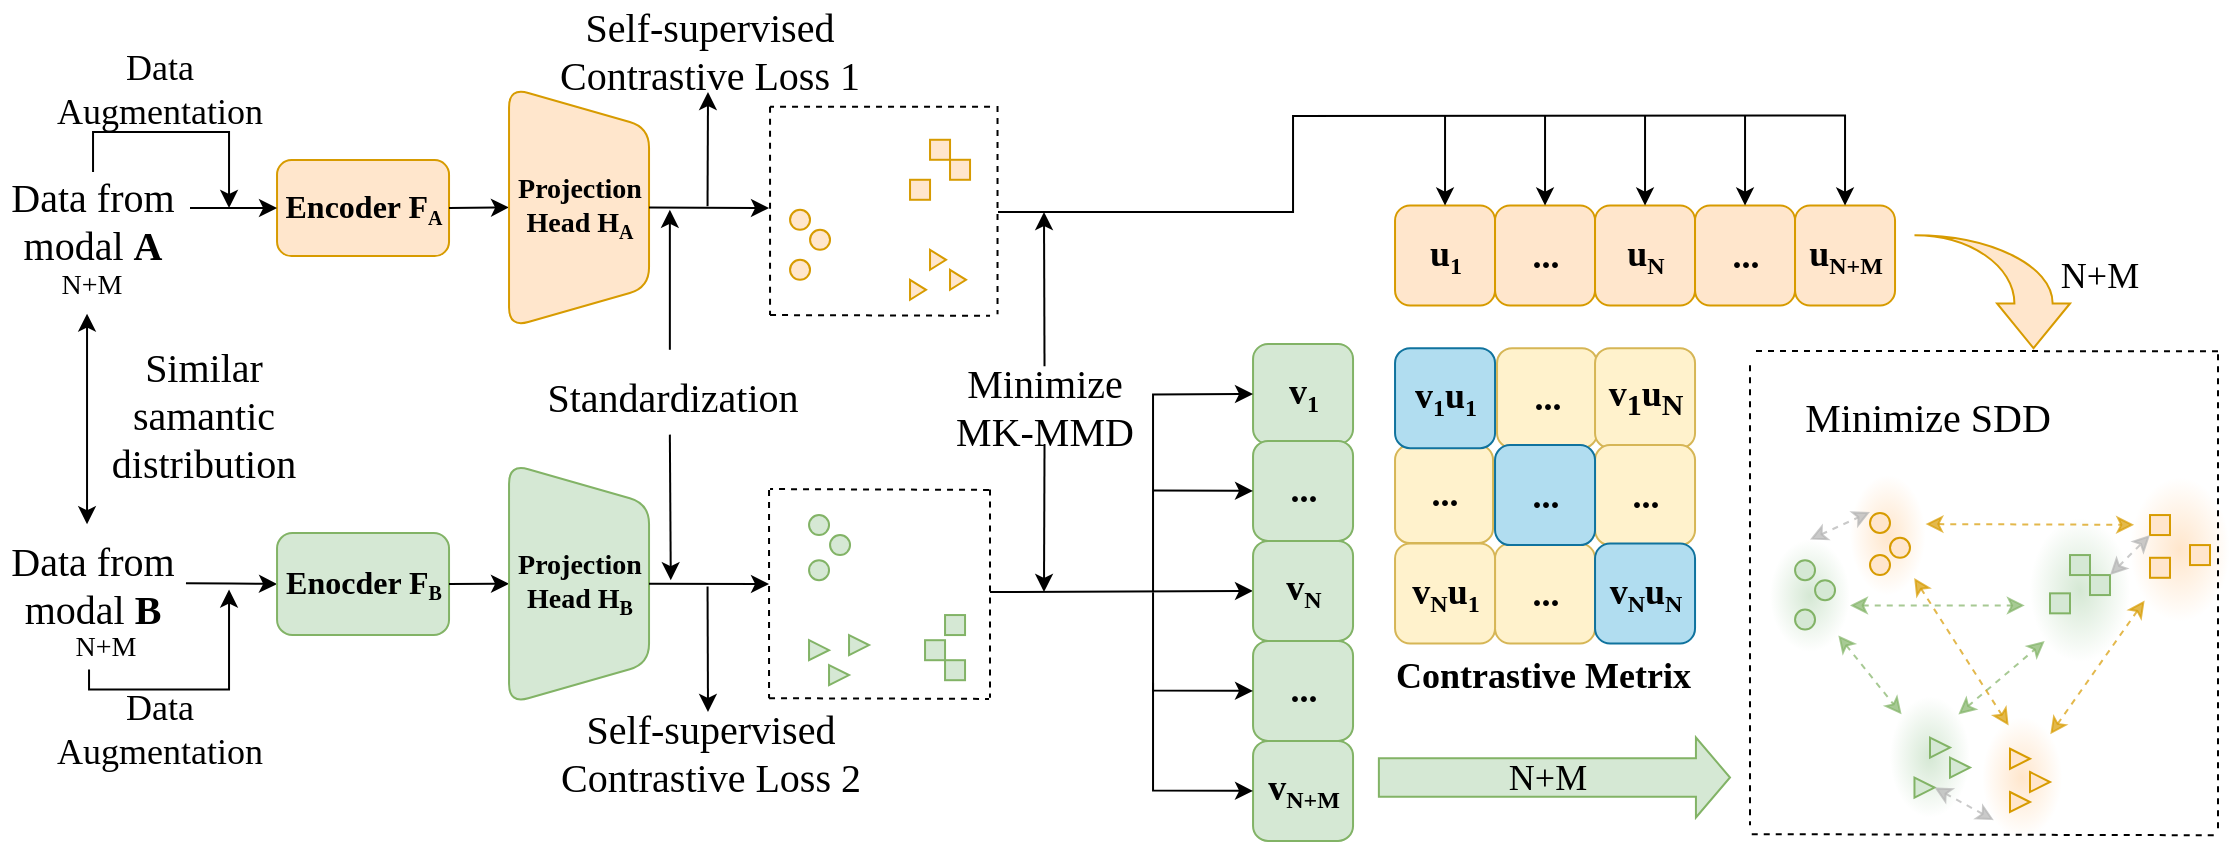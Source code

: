 <mxfile version="24.0.1" type="github">
  <diagram name="第 1 页" id="2u3e9usWH1NHE7HDsaEv">
    <mxGraphModel dx="2890" dy="1786" grid="1" gridSize="10" guides="1" tooltips="1" connect="1" arrows="1" fold="1" page="1" pageScale="1" pageWidth="827" pageHeight="1169" math="0" shadow="0">
      <root>
        <mxCell id="0" />
        <mxCell id="1" parent="0" />
        <mxCell id="_zUw6sYOhq2-qr3L7VfG-106" value="&lt;span style=&quot;font-size: 18px;&quot;&gt;&lt;b&gt;&lt;font face=&quot;Times New Roman&quot;&gt;...&lt;/font&gt;&lt;/b&gt;&lt;/span&gt;" style="whiteSpace=wrap;html=1;aspect=fixed;fillColor=#fff2cc;strokeColor=#d6b656;rounded=1;" vertex="1" parent="1">
          <mxGeometry x="-827.48" y="-84.24" width="50" height="50" as="geometry" />
        </mxCell>
        <mxCell id="_zUw6sYOhq2-qr3L7VfG-100" value="&lt;span style=&quot;font-size: 18px;&quot;&gt;&lt;b&gt;&lt;font face=&quot;Times New Roman&quot;&gt;...&lt;/font&gt;&lt;/b&gt;&lt;/span&gt;" style="whiteSpace=wrap;html=1;aspect=fixed;fillColor=#fff2cc;strokeColor=#d6b656;rounded=1;" vertex="1" parent="1">
          <mxGeometry x="-877.48" y="-133.46" width="49" height="49" as="geometry" />
        </mxCell>
        <mxCell id="_zUw6sYOhq2-qr3L7VfG-187" value="" style="ellipse;whiteSpace=wrap;html=1;fillColor=#d5e8d4;strokeColor=none;gradientDirection=radial;gradientColor=#FFFFFF;" vertex="1" parent="1">
          <mxGeometry x="-560" y="-96.9" width="50" height="72" as="geometry" />
        </mxCell>
        <mxCell id="_zUw6sYOhq2-qr3L7VfG-186" value="" style="ellipse;whiteSpace=wrap;html=1;fillColor=#ffe6cc;strokeColor=none;gradientColor=#FFFFFF;gradientDirection=radial;" vertex="1" parent="1">
          <mxGeometry x="-510" y="-117.21" width="50" height="72" as="geometry" />
        </mxCell>
        <mxCell id="_zUw6sYOhq2-qr3L7VfG-179" value="" style="ellipse;whiteSpace=wrap;html=1;fillColor=#d5e8d4;strokeColor=none;gradientDirection=radial;gradientColor=#FFFFFF;" vertex="1" parent="1">
          <mxGeometry x="-630" y="-7.77" width="40" height="60.53" as="geometry" />
        </mxCell>
        <mxCell id="_zUw6sYOhq2-qr3L7VfG-178" value="" style="ellipse;whiteSpace=wrap;html=1;fillColor=#ffe6cc;strokeColor=none;gradientColor=#FFFFFF;gradientDirection=radial;" vertex="1" parent="1">
          <mxGeometry x="-583.88" y="2.49" width="40" height="60.53" as="geometry" />
        </mxCell>
        <mxCell id="_zUw6sYOhq2-qr3L7VfG-170" value="" style="ellipse;whiteSpace=wrap;html=1;fillColor=#d5e8d4;strokeColor=none;gradientColor=#FFFFFF;gradientDirection=radial;" vertex="1" parent="1">
          <mxGeometry x="-690" y="-86.21" width="40" height="56.21" as="geometry" />
        </mxCell>
        <mxCell id="_zUw6sYOhq2-qr3L7VfG-169" value="" style="ellipse;whiteSpace=wrap;html=1;fillColor=#ffe6cc;strokeColor=none;gradientColor=#FFFFFF;gradientDirection=radial;" vertex="1" parent="1">
          <mxGeometry x="-650" y="-118.47" width="37.76" height="60" as="geometry" />
        </mxCell>
        <mxCell id="_zUw6sYOhq2-qr3L7VfG-6" value="&lt;font face=&quot;Times New Roman&quot; style=&quot;font-size: 14px;&quot;&gt;N+M&lt;/font&gt;" style="text;html=1;strokeColor=none;fillColor=none;align=center;verticalAlign=middle;whiteSpace=wrap;rounded=0;" vertex="1" parent="1">
          <mxGeometry x="-1568.51" y="-223.24" width="80" height="20" as="geometry" />
        </mxCell>
        <mxCell id="_zUw6sYOhq2-qr3L7VfG-8" value="" style="edgeStyle=orthogonalEdgeStyle;rounded=0;orthogonalLoop=1;jettySize=auto;html=1;exitX=1;exitY=0.5;exitDx=0;exitDy=0;entryX=0;entryY=0.5;entryDx=0;entryDy=0;" edge="1" parent="1" source="_zUw6sYOhq2-qr3L7VfG-123" target="_zUw6sYOhq2-qr3L7VfG-13">
          <mxGeometry relative="1" as="geometry">
            <mxPoint x="-1473.55" y="-65.321" as="sourcePoint" />
            <mxPoint x="-1436.48" y="-65.21" as="targetPoint" />
          </mxGeometry>
        </mxCell>
        <mxCell id="_zUw6sYOhq2-qr3L7VfG-9" value="&lt;font face=&quot;Times New Roman&quot; style=&quot;font-size: 14px;&quot;&gt;N+M&lt;/font&gt;" style="text;html=1;strokeColor=none;fillColor=none;align=center;verticalAlign=middle;whiteSpace=wrap;rounded=0;" vertex="1" parent="1">
          <mxGeometry x="-1562.02" y="-41.21" width="80" height="17.7" as="geometry" />
        </mxCell>
        <mxCell id="_zUw6sYOhq2-qr3L7VfG-10" value="" style="endArrow=classic;startArrow=classic;html=1;rounded=0;" edge="1" parent="1">
          <mxGeometry width="50" height="50" relative="1" as="geometry">
            <mxPoint x="-1531.48" y="-93.89" as="sourcePoint" />
            <mxPoint x="-1531.48" y="-199.18" as="targetPoint" />
          </mxGeometry>
        </mxCell>
        <mxCell id="_zUw6sYOhq2-qr3L7VfG-11" value="&lt;font style=&quot;&quot; face=&quot;Times New Roman&quot;&gt;&lt;b style=&quot;&quot;&gt;&lt;span style=&quot;font-size: 16px;&quot;&gt;Encoder F&lt;/span&gt;&lt;sub style=&quot;&quot;&gt;&lt;font style=&quot;font-size: 10px;&quot;&gt;A&lt;/font&gt;&lt;/sub&gt;&lt;/b&gt;&lt;/font&gt;" style="rounded=1;whiteSpace=wrap;html=1;fillColor=#ffe6cc;strokeColor=#d79b00;" vertex="1" parent="1">
          <mxGeometry x="-1436.48" y="-275.94" width="86" height="47.97" as="geometry" />
        </mxCell>
        <mxCell id="_zUw6sYOhq2-qr3L7VfG-12" value="&lt;font face=&quot;Times New Roman&quot; style=&quot;font-size: 20px;&quot;&gt;Similar samantic distribution&lt;/font&gt;" style="text;html=1;strokeColor=none;fillColor=none;align=center;verticalAlign=middle;whiteSpace=wrap;rounded=0;" vertex="1" parent="1">
          <mxGeometry x="-1510" y="-174.11" width="74" height="50" as="geometry" />
        </mxCell>
        <mxCell id="_zUw6sYOhq2-qr3L7VfG-13" value="&lt;font size=&quot;1&quot; style=&quot;&quot; face=&quot;Times New Roman&quot;&gt;&lt;b style=&quot;&quot;&gt;&lt;span style=&quot;font-size: 16px;&quot;&gt;Enocder F&lt;/span&gt;&lt;sub style=&quot;&quot;&gt;&lt;font style=&quot;font-size: 10px;&quot;&gt;B&lt;/font&gt;&lt;/sub&gt;&lt;/b&gt;&lt;/font&gt;" style="rounded=1;whiteSpace=wrap;html=1;fillColor=#d5e8d4;strokeColor=#82b366;" vertex="1" parent="1">
          <mxGeometry x="-1436.48" y="-89.52" width="86" height="51.05" as="geometry" />
        </mxCell>
        <mxCell id="_zUw6sYOhq2-qr3L7VfG-14" value="" style="endArrow=none;dashed=1;html=1;rounded=0;" edge="1" parent="1">
          <mxGeometry width="50" height="50" relative="1" as="geometry">
            <mxPoint x="-1189.98" y="-198.47" as="sourcePoint" />
            <mxPoint x="-1079.98" y="-198.11" as="targetPoint" />
          </mxGeometry>
        </mxCell>
        <mxCell id="_zUw6sYOhq2-qr3L7VfG-15" value="" style="endArrow=none;dashed=1;html=1;rounded=0;" edge="1" parent="1">
          <mxGeometry width="50" height="50" relative="1" as="geometry">
            <mxPoint x="-1189.98" y="-302.61" as="sourcePoint" />
            <mxPoint x="-1189.98" y="-198.47" as="targetPoint" />
          </mxGeometry>
        </mxCell>
        <mxCell id="_zUw6sYOhq2-qr3L7VfG-16" value="" style="endArrow=none;dashed=1;html=1;rounded=0;" edge="1" parent="1">
          <mxGeometry width="50" height="50" relative="1" as="geometry">
            <mxPoint x="-1076.24" y="-303.01" as="sourcePoint" />
            <mxPoint x="-1076.24" y="-198.87" as="targetPoint" />
          </mxGeometry>
        </mxCell>
        <mxCell id="_zUw6sYOhq2-qr3L7VfG-17" value="" style="endArrow=none;dashed=1;html=1;rounded=0;" edge="1" parent="1">
          <mxGeometry width="50" height="50" relative="1" as="geometry">
            <mxPoint x="-1079.98" y="-302.61" as="sourcePoint" />
            <mxPoint x="-1189.98" y="-302.61" as="targetPoint" />
          </mxGeometry>
        </mxCell>
        <mxCell id="_zUw6sYOhq2-qr3L7VfG-18" value="" style="endArrow=none;dashed=1;html=1;rounded=0;" edge="1" parent="1">
          <mxGeometry width="50" height="50" relative="1" as="geometry">
            <mxPoint x="-1190.48" y="-6.9" as="sourcePoint" />
            <mxPoint x="-1080.48" y="-6.54" as="targetPoint" />
          </mxGeometry>
        </mxCell>
        <mxCell id="_zUw6sYOhq2-qr3L7VfG-19" value="" style="endArrow=none;dashed=1;html=1;rounded=0;" edge="1" parent="1">
          <mxGeometry width="50" height="50" relative="1" as="geometry">
            <mxPoint x="-1190.48" y="-111.04" as="sourcePoint" />
            <mxPoint x="-1190.48" y="-6.9" as="targetPoint" />
          </mxGeometry>
        </mxCell>
        <mxCell id="_zUw6sYOhq2-qr3L7VfG-20" value="" style="endArrow=none;dashed=1;html=1;rounded=0;" edge="1" parent="1">
          <mxGeometry width="50" height="50" relative="1" as="geometry">
            <mxPoint x="-1080" y="-111.31" as="sourcePoint" />
            <mxPoint x="-1080" y="-7.17" as="targetPoint" />
          </mxGeometry>
        </mxCell>
        <mxCell id="_zUw6sYOhq2-qr3L7VfG-21" value="" style="endArrow=none;dashed=1;html=1;rounded=0;" edge="1" parent="1">
          <mxGeometry width="50" height="50" relative="1" as="geometry">
            <mxPoint x="-1080.48" y="-111.04" as="sourcePoint" />
            <mxPoint x="-1189.98" y="-111.47" as="targetPoint" />
          </mxGeometry>
        </mxCell>
        <mxCell id="_zUw6sYOhq2-qr3L7VfG-22" value="" style="whiteSpace=wrap;html=1;aspect=fixed;fillColor=#ffe6cc;strokeColor=#d79b00;" vertex="1" parent="1">
          <mxGeometry x="-1109.98" y="-286.11" width="10" height="10" as="geometry" />
        </mxCell>
        <mxCell id="_zUw6sYOhq2-qr3L7VfG-23" value="" style="whiteSpace=wrap;html=1;aspect=fixed;fillColor=#ffe6cc;strokeColor=#d79b00;" vertex="1" parent="1">
          <mxGeometry x="-1099.98" y="-276.11" width="10" height="10" as="geometry" />
        </mxCell>
        <mxCell id="_zUw6sYOhq2-qr3L7VfG-24" value="" style="whiteSpace=wrap;html=1;aspect=fixed;fillColor=#ffe6cc;strokeColor=#d79b00;" vertex="1" parent="1">
          <mxGeometry x="-1119.98" y="-266.11" width="10" height="10" as="geometry" />
        </mxCell>
        <mxCell id="_zUw6sYOhq2-qr3L7VfG-25" value="" style="ellipse;whiteSpace=wrap;html=1;aspect=fixed;fillColor=#ffe6cc;strokeColor=#d79b00;" vertex="1" parent="1">
          <mxGeometry x="-1179.98" y="-251.11" width="10" height="10" as="geometry" />
        </mxCell>
        <mxCell id="_zUw6sYOhq2-qr3L7VfG-26" value="" style="ellipse;whiteSpace=wrap;html=1;aspect=fixed;fillColor=#ffe6cc;strokeColor=#d79b00;" vertex="1" parent="1">
          <mxGeometry x="-1169.98" y="-241.11" width="10" height="10" as="geometry" />
        </mxCell>
        <mxCell id="_zUw6sYOhq2-qr3L7VfG-27" value="" style="ellipse;whiteSpace=wrap;html=1;aspect=fixed;fillColor=#ffe6cc;strokeColor=#d79b00;" vertex="1" parent="1">
          <mxGeometry x="-1179.98" y="-226.11" width="10" height="10" as="geometry" />
        </mxCell>
        <mxCell id="_zUw6sYOhq2-qr3L7VfG-28" value="" style="triangle;whiteSpace=wrap;html=1;fillColor=#ffe6cc;strokeColor=#d79b00;" vertex="1" parent="1">
          <mxGeometry x="-1109.98" y="-231.11" width="8" height="10" as="geometry" />
        </mxCell>
        <mxCell id="_zUw6sYOhq2-qr3L7VfG-29" value="" style="triangle;whiteSpace=wrap;html=1;fillColor=#ffe6cc;strokeColor=#d79b00;" vertex="1" parent="1">
          <mxGeometry x="-1099.98" y="-221.11" width="8" height="10" as="geometry" />
        </mxCell>
        <mxCell id="_zUw6sYOhq2-qr3L7VfG-30" value="" style="triangle;whiteSpace=wrap;html=1;fillColor=#ffe6cc;strokeColor=#d79b00;" vertex="1" parent="1">
          <mxGeometry x="-1119.98" y="-216.11" width="8" height="10" as="geometry" />
        </mxCell>
        <mxCell id="_zUw6sYOhq2-qr3L7VfG-31" value="" style="whiteSpace=wrap;html=1;aspect=fixed;fillColor=#d5e8d4;strokeColor=#82b366;" vertex="1" parent="1">
          <mxGeometry x="-1102.48" y="-25.9" width="10" height="10" as="geometry" />
        </mxCell>
        <mxCell id="_zUw6sYOhq2-qr3L7VfG-32" value="" style="whiteSpace=wrap;html=1;aspect=fixed;fillColor=#d5e8d4;strokeColor=#82b366;" vertex="1" parent="1">
          <mxGeometry x="-1102.48" y="-48.47" width="10" height="10" as="geometry" />
        </mxCell>
        <mxCell id="_zUw6sYOhq2-qr3L7VfG-33" value="" style="whiteSpace=wrap;html=1;aspect=fixed;fillColor=#d5e8d4;strokeColor=#82b366;" vertex="1" parent="1">
          <mxGeometry x="-1112.48" y="-35.9" width="10" height="10" as="geometry" />
        </mxCell>
        <mxCell id="_zUw6sYOhq2-qr3L7VfG-34" value="" style="ellipse;whiteSpace=wrap;html=1;aspect=fixed;fillColor=#d5e8d4;strokeColor=#82b366;" vertex="1" parent="1">
          <mxGeometry x="-1170.48" y="-75.9" width="10" height="10" as="geometry" />
        </mxCell>
        <mxCell id="_zUw6sYOhq2-qr3L7VfG-35" value="" style="ellipse;whiteSpace=wrap;html=1;aspect=fixed;fillColor=#d5e8d4;strokeColor=#82b366;" vertex="1" parent="1">
          <mxGeometry x="-1170.48" y="-98.47" width="10" height="10" as="geometry" />
        </mxCell>
        <mxCell id="_zUw6sYOhq2-qr3L7VfG-36" value="" style="ellipse;whiteSpace=wrap;html=1;aspect=fixed;fillColor=#d5e8d4;strokeColor=#82b366;" vertex="1" parent="1">
          <mxGeometry x="-1159.98" y="-88.47" width="10" height="10" as="geometry" />
        </mxCell>
        <mxCell id="_zUw6sYOhq2-qr3L7VfG-37" value="" style="triangle;whiteSpace=wrap;html=1;fillColor=#d5e8d4;strokeColor=#82b366;" vertex="1" parent="1">
          <mxGeometry x="-1160.48" y="-23.47" width="10" height="10" as="geometry" />
        </mxCell>
        <mxCell id="_zUw6sYOhq2-qr3L7VfG-38" value="" style="triangle;whiteSpace=wrap;html=1;fillColor=#d5e8d4;strokeColor=#82b366;" vertex="1" parent="1">
          <mxGeometry x="-1150.48" y="-38.47" width="10" height="10" as="geometry" />
        </mxCell>
        <mxCell id="_zUw6sYOhq2-qr3L7VfG-39" value="" style="triangle;whiteSpace=wrap;html=1;fillColor=#d5e8d4;strokeColor=#82b366;" vertex="1" parent="1">
          <mxGeometry x="-1170.48" y="-35.9" width="10" height="10" as="geometry" />
        </mxCell>
        <mxCell id="_zUw6sYOhq2-qr3L7VfG-41" value="" style="endArrow=classic;html=1;rounded=0;exitX=1;exitY=0.5;exitDx=0;exitDy=0;entryX=0.5;entryY=1;entryDx=0;entryDy=0;" edge="1" parent="1" source="_zUw6sYOhq2-qr3L7VfG-11" target="_zUw6sYOhq2-qr3L7VfG-66">
          <mxGeometry width="50" height="50" relative="1" as="geometry">
            <mxPoint x="-1320.48" y="-144.11" as="sourcePoint" />
            <mxPoint x="-1316.48" y="-252.11" as="targetPoint" />
          </mxGeometry>
        </mxCell>
        <mxCell id="_zUw6sYOhq2-qr3L7VfG-42" value="" style="endArrow=classic;html=1;rounded=0;exitX=1;exitY=0.5;exitDx=0;exitDy=0;entryX=0.5;entryY=1;entryDx=0;entryDy=0;" edge="1" parent="1" source="_zUw6sYOhq2-qr3L7VfG-13" target="_zUw6sYOhq2-qr3L7VfG-67">
          <mxGeometry width="50" height="50" relative="1" as="geometry">
            <mxPoint x="-1260.48" y="-60.11" as="sourcePoint" />
            <mxPoint x="-1316.48" y="-64.11" as="targetPoint" />
          </mxGeometry>
        </mxCell>
        <mxCell id="_zUw6sYOhq2-qr3L7VfG-43" value="&lt;font face=&quot;Times New Roman&quot; style=&quot;font-size: 20px;&quot;&gt;Minimize &lt;br&gt;MK-MMD&lt;/font&gt;" style="text;html=1;strokeColor=none;fillColor=none;align=center;verticalAlign=middle;whiteSpace=wrap;rounded=0;" vertex="1" parent="1">
          <mxGeometry x="-1100" y="-172.9" width="94.52" height="38.93" as="geometry" />
        </mxCell>
        <mxCell id="_zUw6sYOhq2-qr3L7VfG-54" value="" style="endArrow=none;dashed=1;html=1;rounded=0;" edge="1" parent="1">
          <mxGeometry width="50" height="50" relative="1" as="geometry">
            <mxPoint x="-699.13" y="61.08" as="sourcePoint" />
            <mxPoint x="-466" y="61.63" as="targetPoint" />
          </mxGeometry>
        </mxCell>
        <mxCell id="_zUw6sYOhq2-qr3L7VfG-55" value="" style="endArrow=none;dashed=1;html=1;rounded=0;" edge="1" parent="1">
          <mxGeometry width="50" height="50" relative="1" as="geometry">
            <mxPoint x="-700" y="-173.37" as="sourcePoint" />
            <mxPoint x="-700" y="56.63" as="targetPoint" />
          </mxGeometry>
        </mxCell>
        <mxCell id="_zUw6sYOhq2-qr3L7VfG-56" value="" style="endArrow=none;dashed=1;html=1;rounded=0;" edge="1" parent="1">
          <mxGeometry width="50" height="50" relative="1" as="geometry">
            <mxPoint x="-466" y="-178.92" as="sourcePoint" />
            <mxPoint x="-466" y="61.08" as="targetPoint" />
          </mxGeometry>
        </mxCell>
        <mxCell id="_zUw6sYOhq2-qr3L7VfG-57" value="" style="endArrow=none;dashed=1;html=1;rounded=0;" edge="1" parent="1">
          <mxGeometry width="50" height="50" relative="1" as="geometry">
            <mxPoint x="-466" y="-180.37" as="sourcePoint" />
            <mxPoint x="-699.12" y="-180.55" as="targetPoint" />
          </mxGeometry>
        </mxCell>
        <mxCell id="_zUw6sYOhq2-qr3L7VfG-61" value="&lt;font face=&quot;Times New Roman&quot; style=&quot;font-size: 20px;&quot;&gt;Standardization&lt;/font&gt;" style="text;html=1;align=center;verticalAlign=middle;resizable=0;points=[];autosize=1;strokeColor=none;fillColor=none;" vertex="1" parent="1">
          <mxGeometry x="-1314.48" y="-177.9" width="150" height="40" as="geometry" />
        </mxCell>
        <mxCell id="_zUw6sYOhq2-qr3L7VfG-62" value="" style="endArrow=classic;html=1;rounded=0;" edge="1" parent="1">
          <mxGeometry width="50" height="50" relative="1" as="geometry">
            <mxPoint x="-1240.07" y="-181.11" as="sourcePoint" />
            <mxPoint x="-1240.07" y="-251.11" as="targetPoint" />
            <Array as="points">
              <mxPoint x="-1240.07" y="-221.11" />
            </Array>
          </mxGeometry>
        </mxCell>
        <mxCell id="_zUw6sYOhq2-qr3L7VfG-63" value="" style="endArrow=classic;html=1;rounded=0;exitX=0.452;exitY=1.083;exitDx=0;exitDy=0;exitPerimeter=0;" edge="1" parent="1">
          <mxGeometry width="50" height="50" relative="1" as="geometry">
            <mxPoint x="-1240.07" y="-138.69" as="sourcePoint" />
            <mxPoint x="-1239.61" y="-65.9" as="targetPoint" />
          </mxGeometry>
        </mxCell>
        <mxCell id="_zUw6sYOhq2-qr3L7VfG-64" value="&lt;font face=&quot;Times New Roman&quot; style=&quot;&quot;&gt;&lt;font style=&quot;font-size: 20px;&quot;&gt;Minimize&amp;nbsp;SDD&lt;/font&gt;&lt;br&gt;&lt;/font&gt;" style="text;html=1;strokeColor=none;fillColor=none;align=center;verticalAlign=middle;whiteSpace=wrap;rounded=0;" vertex="1" parent="1">
          <mxGeometry x="-682.44" y="-158.15" width="142.44" height="20.5" as="geometry" />
        </mxCell>
        <mxCell id="_zUw6sYOhq2-qr3L7VfG-65" value="" style="endArrow=classic;html=1;rounded=0;" edge="1" parent="1">
          <mxGeometry width="50" height="50" relative="1" as="geometry">
            <mxPoint x="-1528.48" y="-270" as="sourcePoint" />
            <mxPoint x="-1460.48" y="-252" as="targetPoint" />
            <Array as="points">
              <mxPoint x="-1528.48" y="-290" />
              <mxPoint x="-1490.48" y="-290" />
              <mxPoint x="-1460.48" y="-290" />
            </Array>
          </mxGeometry>
        </mxCell>
        <mxCell id="_zUw6sYOhq2-qr3L7VfG-66" value="&lt;font face=&quot;Times New Roman&quot; style=&quot;&quot;&gt;&lt;b style=&quot;&quot;&gt;&lt;span style=&quot;font-size: 14px;&quot;&gt;Projection&lt;/span&gt;&lt;br&gt;&lt;span style=&quot;font-size: 14px;&quot;&gt;Head H&lt;/span&gt;&lt;sub style=&quot;&quot;&gt;&lt;font style=&quot;font-size: 10px;&quot;&gt;A&lt;/font&gt;&lt;/sub&gt;&lt;/b&gt;&lt;/font&gt;" style="shape=trapezoid;perimeter=trapezoidPerimeter;whiteSpace=wrap;html=1;fixedSize=1;direction=south;fillColor=#ffe6cc;strokeColor=#d79b00;rounded=1;" vertex="1" parent="1">
          <mxGeometry x="-1320.48" y="-312.28" width="70" height="120" as="geometry" />
        </mxCell>
        <mxCell id="_zUw6sYOhq2-qr3L7VfG-67" value="&lt;font face=&quot;Times New Roman&quot; style=&quot;&quot;&gt;&lt;b style=&quot;&quot;&gt;&lt;span style=&quot;font-size: 14px;&quot;&gt;Projection&lt;/span&gt;&lt;br&gt;&lt;span style=&quot;font-size: 14px;&quot;&gt;Head H&lt;/span&gt;&lt;sub style=&quot;&quot;&gt;&lt;font style=&quot;font-size: 10px;&quot;&gt;B&lt;/font&gt;&lt;/sub&gt;&lt;/b&gt;&lt;/font&gt;" style="shape=trapezoid;perimeter=trapezoidPerimeter;whiteSpace=wrap;html=1;fixedSize=1;direction=south;fillColor=#d5e8d4;strokeColor=#82b366;rounded=1;" vertex="1" parent="1">
          <mxGeometry x="-1320.48" y="-124.11" width="70" height="120" as="geometry" />
        </mxCell>
        <mxCell id="_zUw6sYOhq2-qr3L7VfG-68" value="&lt;font face=&quot;Times New Roman&quot; style=&quot;font-size: 18px;&quot;&gt;Data Augmentation&lt;/font&gt;" style="text;html=1;strokeColor=none;fillColor=none;align=center;verticalAlign=middle;whiteSpace=wrap;rounded=0;" vertex="1" parent="1">
          <mxGeometry x="-1540.48" y="-330.61" width="90" height="40" as="geometry" />
        </mxCell>
        <mxCell id="_zUw6sYOhq2-qr3L7VfG-69" value="" style="endArrow=classic;html=1;rounded=0;" edge="1" parent="1">
          <mxGeometry width="50" height="50" relative="1" as="geometry">
            <mxPoint x="-1530.48" y="-21.21" as="sourcePoint" />
            <mxPoint x="-1460.48" y="-61.21" as="targetPoint" />
            <Array as="points">
              <mxPoint x="-1530.48" y="-11.21" />
              <mxPoint x="-1500.48" y="-11.21" />
              <mxPoint x="-1460.48" y="-11.21" />
            </Array>
          </mxGeometry>
        </mxCell>
        <mxCell id="_zUw6sYOhq2-qr3L7VfG-70" value="&lt;font face=&quot;Times New Roman&quot; style=&quot;font-size: 18px;&quot;&gt;Data Augmentation&lt;/font&gt;" style="text;html=1;strokeColor=none;fillColor=none;align=center;verticalAlign=middle;whiteSpace=wrap;rounded=0;" vertex="1" parent="1">
          <mxGeometry x="-1540.48" y="-11.39" width="90" height="41.39" as="geometry" />
        </mxCell>
        <mxCell id="_zUw6sYOhq2-qr3L7VfG-71" value="" style="endArrow=classic;html=1;rounded=0;exitX=0.5;exitY=0;exitDx=0;exitDy=0;" edge="1" parent="1" source="_zUw6sYOhq2-qr3L7VfG-66">
          <mxGeometry width="50" height="50" relative="1" as="geometry">
            <mxPoint x="-1300.48" y="-320" as="sourcePoint" />
            <mxPoint x="-1190.48" y="-252" as="targetPoint" />
          </mxGeometry>
        </mxCell>
        <mxCell id="_zUw6sYOhq2-qr3L7VfG-72" value="" style="endArrow=classic;html=1;rounded=0;exitX=0.5;exitY=0;exitDx=0;exitDy=0;" edge="1" parent="1" source="_zUw6sYOhq2-qr3L7VfG-67">
          <mxGeometry width="50" height="50" relative="1" as="geometry">
            <mxPoint x="-1250.48" y="-60.49" as="sourcePoint" />
            <mxPoint x="-1190.48" y="-64" as="targetPoint" />
          </mxGeometry>
        </mxCell>
        <mxCell id="_zUw6sYOhq2-qr3L7VfG-73" value="" style="endArrow=classic;html=1;rounded=0;" edge="1" parent="1">
          <mxGeometry width="50" height="50" relative="1" as="geometry">
            <mxPoint x="-1221.23" y="-252.83" as="sourcePoint" />
            <mxPoint x="-1221" y="-310" as="targetPoint" />
          </mxGeometry>
        </mxCell>
        <mxCell id="_zUw6sYOhq2-qr3L7VfG-74" value="&lt;font face=&quot;Times New Roman&quot; style=&quot;font-size: 20px;&quot;&gt;Self-supervised&lt;br&gt;Contrastive Loss 1&lt;/font&gt;" style="text;html=1;strokeColor=none;fillColor=none;align=center;verticalAlign=middle;whiteSpace=wrap;rounded=0;" vertex="1" parent="1">
          <mxGeometry x="-1299.74" y="-350.61" width="160.04" height="38.33" as="geometry" />
        </mxCell>
        <mxCell id="_zUw6sYOhq2-qr3L7VfG-75" value="" style="endArrow=classic;html=1;rounded=0;" edge="1" parent="1">
          <mxGeometry width="50" height="50" relative="1" as="geometry">
            <mxPoint x="-1221.23" y="-62.79" as="sourcePoint" />
            <mxPoint x="-1221" as="targetPoint" />
          </mxGeometry>
        </mxCell>
        <mxCell id="_zUw6sYOhq2-qr3L7VfG-76" value="&lt;font face=&quot;Times New Roman&quot; style=&quot;font-size: 20px;&quot;&gt;Self-supervised&lt;br&gt;Contrastive Loss 2&lt;/font&gt;" style="text;html=1;strokeColor=none;fillColor=none;align=center;verticalAlign=middle;whiteSpace=wrap;rounded=0;" vertex="1" parent="1">
          <mxGeometry x="-1297.24" width="155.04" height="39.34" as="geometry" />
        </mxCell>
        <mxCell id="_zUw6sYOhq2-qr3L7VfG-80" value="" style="endArrow=classic;html=1;rounded=0;exitX=0.5;exitY=1;exitDx=0;exitDy=0;" edge="1" parent="1" source="_zUw6sYOhq2-qr3L7VfG-43">
          <mxGeometry width="50" height="50" relative="1" as="geometry">
            <mxPoint x="-1064.48" y="-130" as="sourcePoint" />
            <mxPoint x="-1053" y="-60" as="targetPoint" />
            <Array as="points" />
          </mxGeometry>
        </mxCell>
        <mxCell id="_zUw6sYOhq2-qr3L7VfG-86" value="&lt;b style=&quot;&quot;&gt;&lt;font style=&quot;&quot; face=&quot;Times New Roman&quot;&gt;&lt;span style=&quot;font-size: 18px;&quot;&gt;u&lt;/span&gt;&lt;sub style=&quot;&quot;&gt;&lt;font style=&quot;font-size: 12px;&quot;&gt;1&lt;/font&gt;&lt;/sub&gt;&lt;/font&gt;&lt;/b&gt;" style="whiteSpace=wrap;html=1;aspect=fixed;fillColor=#ffe6cc;strokeColor=#d79b00;rounded=1;" vertex="1" parent="1">
          <mxGeometry x="-877.48" y="-253.24" width="50" height="50" as="geometry" />
        </mxCell>
        <mxCell id="_zUw6sYOhq2-qr3L7VfG-87" value="&lt;span style=&quot;font-size: 18px;&quot;&gt;&lt;b&gt;&lt;font face=&quot;Times New Roman&quot;&gt;...&lt;/font&gt;&lt;/b&gt;&lt;/span&gt;" style="whiteSpace=wrap;html=1;aspect=fixed;fillColor=#ffe6cc;strokeColor=#d79b00;rounded=1;" vertex="1" parent="1">
          <mxGeometry x="-827.48" y="-253.24" width="50" height="50" as="geometry" />
        </mxCell>
        <mxCell id="_zUw6sYOhq2-qr3L7VfG-88" value="&lt;b style=&quot;&quot;&gt;&lt;font style=&quot;&quot; face=&quot;Times New Roman&quot;&gt;&lt;span style=&quot;font-size: 18px;&quot;&gt;u&lt;/span&gt;&lt;sub style=&quot;&quot;&gt;&lt;font style=&quot;font-size: 12px;&quot;&gt;N&lt;/font&gt;&lt;/sub&gt;&lt;/font&gt;&lt;/b&gt;" style="whiteSpace=wrap;html=1;aspect=fixed;fillColor=#ffe6cc;strokeColor=#d79b00;rounded=1;" vertex="1" parent="1">
          <mxGeometry x="-777.48" y="-253.24" width="50" height="50" as="geometry" />
        </mxCell>
        <mxCell id="_zUw6sYOhq2-qr3L7VfG-89" value="&lt;font face=&quot;Times New Roman&quot; style=&quot;font-size: 18px;&quot;&gt;&lt;b&gt;...&lt;/b&gt;&lt;/font&gt;" style="whiteSpace=wrap;html=1;aspect=fixed;fillColor=#ffe6cc;strokeColor=#d79b00;rounded=1;" vertex="1" parent="1">
          <mxGeometry x="-727.48" y="-253.24" width="50" height="50" as="geometry" />
        </mxCell>
        <mxCell id="_zUw6sYOhq2-qr3L7VfG-90" value="&lt;b style=&quot;&quot;&gt;&lt;font style=&quot;&quot; face=&quot;Times New Roman&quot;&gt;&lt;span style=&quot;font-size: 18px;&quot;&gt;u&lt;/span&gt;&lt;sub style=&quot;&quot;&gt;&lt;font style=&quot;font-size: 12px;&quot;&gt;N+M&lt;/font&gt;&lt;/sub&gt;&lt;/font&gt;&lt;/b&gt;" style="whiteSpace=wrap;html=1;aspect=fixed;fillColor=#ffe6cc;strokeColor=#d79b00;rounded=1;" vertex="1" parent="1">
          <mxGeometry x="-677.48" y="-253.24" width="50" height="50" as="geometry" />
        </mxCell>
        <mxCell id="_zUw6sYOhq2-qr3L7VfG-91" value="" style="endArrow=classic;html=1;rounded=0;entryX=0.5;entryY=0;entryDx=0;entryDy=0;" edge="1" parent="1" target="_zUw6sYOhq2-qr3L7VfG-90">
          <mxGeometry width="50" height="50" relative="1" as="geometry">
            <mxPoint x="-1076" y="-250" as="sourcePoint" />
            <mxPoint x="-807.48" y="-403.24" as="targetPoint" />
            <Array as="points">
              <mxPoint x="-928.48" y="-250" />
              <mxPoint x="-928.48" y="-298" />
              <mxPoint x="-652.48" y="-298.24" />
            </Array>
          </mxGeometry>
        </mxCell>
        <mxCell id="_zUw6sYOhq2-qr3L7VfG-92" value="" style="endArrow=classic;html=1;rounded=0;entryX=0.5;entryY=0;entryDx=0;entryDy=0;" edge="1" parent="1" target="_zUw6sYOhq2-qr3L7VfG-87">
          <mxGeometry width="50" height="50" relative="1" as="geometry">
            <mxPoint x="-802.48" y="-298.24" as="sourcePoint" />
            <mxPoint x="-867.48" y="-383.24" as="targetPoint" />
          </mxGeometry>
        </mxCell>
        <mxCell id="_zUw6sYOhq2-qr3L7VfG-93" value="" style="endArrow=classic;html=1;rounded=0;entryX=0.5;entryY=0;entryDx=0;entryDy=0;" edge="1" parent="1" target="_zUw6sYOhq2-qr3L7VfG-88">
          <mxGeometry width="50" height="50" relative="1" as="geometry">
            <mxPoint x="-752.48" y="-298.24" as="sourcePoint" />
            <mxPoint x="-792.48" y="-243.24" as="targetPoint" />
            <Array as="points">
              <mxPoint x="-752.48" y="-283.24" />
            </Array>
          </mxGeometry>
        </mxCell>
        <mxCell id="_zUw6sYOhq2-qr3L7VfG-94" value="" style="endArrow=classic;html=1;rounded=0;entryX=0.5;entryY=0;entryDx=0;entryDy=0;" edge="1" parent="1" target="_zUw6sYOhq2-qr3L7VfG-89">
          <mxGeometry width="50" height="50" relative="1" as="geometry">
            <mxPoint x="-702.48" y="-298.24" as="sourcePoint" />
            <mxPoint x="-707.48" y="-93.24" as="targetPoint" />
          </mxGeometry>
        </mxCell>
        <mxCell id="_zUw6sYOhq2-qr3L7VfG-95" value="&lt;b style=&quot;&quot;&gt;&lt;font style=&quot;&quot; face=&quot;Times New Roman&quot;&gt;&lt;span style=&quot;font-size: 18px;&quot;&gt;v&lt;/span&gt;&lt;sub style=&quot;&quot;&gt;&lt;font style=&quot;font-size: 12px;&quot;&gt;1&lt;/font&gt;&lt;/sub&gt;&lt;span style=&quot;font-size: 18px;&quot;&gt;u&lt;/span&gt;&lt;sub style=&quot;&quot;&gt;&lt;font style=&quot;font-size: 12px;&quot;&gt;1&lt;/font&gt;&lt;/sub&gt;&lt;/font&gt;&lt;/b&gt;" style="whiteSpace=wrap;html=1;aspect=fixed;fillColor=#b1ddf0;strokeColor=#10739e;rounded=1;" vertex="1" parent="1">
          <mxGeometry x="-877.48" y="-181.91" width="50" height="50" as="geometry" />
        </mxCell>
        <mxCell id="_zUw6sYOhq2-qr3L7VfG-96" value="&lt;span style=&quot;font-size: 18px;&quot;&gt;&lt;b&gt;&lt;font face=&quot;Times New Roman&quot;&gt;...&lt;/font&gt;&lt;/b&gt;&lt;/span&gt;" style="whiteSpace=wrap;html=1;aspect=fixed;fillColor=#fff2cc;strokeColor=#d6b656;rounded=1;" vertex="1" parent="1">
          <mxGeometry x="-826.48" y="-181.91" width="50" height="50" as="geometry" />
        </mxCell>
        <mxCell id="_zUw6sYOhq2-qr3L7VfG-97" value="&lt;span style=&quot;font-size: 18px;&quot;&gt;&lt;b&gt;&lt;font face=&quot;Times New Roman&quot;&gt;v&lt;sub&gt;1&lt;/sub&gt;u&lt;sub&gt;N&lt;/sub&gt;&lt;/font&gt;&lt;/b&gt;&lt;/span&gt;" style="whiteSpace=wrap;html=1;aspect=fixed;fillColor=#fff2cc;strokeColor=#d6b656;glass=0;rounded=1;" vertex="1" parent="1">
          <mxGeometry x="-777.48" y="-181.91" width="50" height="50" as="geometry" />
        </mxCell>
        <mxCell id="_zUw6sYOhq2-qr3L7VfG-102" value="&lt;span style=&quot;font-size: 18px;&quot;&gt;&lt;b&gt;&lt;font face=&quot;Times New Roman&quot;&gt;...&lt;/font&gt;&lt;/b&gt;&lt;/span&gt;" style="whiteSpace=wrap;html=1;aspect=fixed;fillColor=#fff2cc;strokeColor=#d6b656;rounded=1;" vertex="1" parent="1">
          <mxGeometry x="-777.48" y="-133.46" width="50" height="50" as="geometry" />
        </mxCell>
        <mxCell id="_zUw6sYOhq2-qr3L7VfG-101" value="&lt;span style=&quot;font-size: 18px;&quot;&gt;&lt;b&gt;&lt;font face=&quot;Times New Roman&quot;&gt;...&lt;/font&gt;&lt;/b&gt;&lt;/span&gt;" style="whiteSpace=wrap;html=1;aspect=fixed;fillColor=#b1ddf0;strokeColor=#10739e;rounded=1;" vertex="1" parent="1">
          <mxGeometry x="-827.48" y="-133.46" width="50" height="50" as="geometry" />
        </mxCell>
        <mxCell id="_zUw6sYOhq2-qr3L7VfG-105" value="&lt;b style=&quot;&quot;&gt;&lt;font style=&quot;&quot; face=&quot;Times New Roman&quot;&gt;&lt;span style=&quot;font-size: 18px;&quot;&gt;v&lt;/span&gt;&lt;sub style=&quot;&quot;&gt;&lt;font style=&quot;font-size: 12px;&quot;&gt;N&lt;/font&gt;&lt;/sub&gt;&lt;span style=&quot;font-size: 18px;&quot;&gt;u&lt;/span&gt;&lt;sub style=&quot;&quot;&gt;&lt;font style=&quot;font-size: 12px;&quot;&gt;1&lt;/font&gt;&lt;/sub&gt;&lt;/font&gt;&lt;/b&gt;" style="whiteSpace=wrap;html=1;aspect=fixed;fillColor=#fff2cc;strokeColor=#d6b656;rounded=1;" vertex="1" parent="1">
          <mxGeometry x="-877.48" y="-84.24" width="50" height="50" as="geometry" />
        </mxCell>
        <mxCell id="_zUw6sYOhq2-qr3L7VfG-107" value="&lt;b style=&quot;&quot;&gt;&lt;font style=&quot;&quot; face=&quot;Times New Roman&quot;&gt;&lt;span style=&quot;font-size: 18px;&quot;&gt;v&lt;/span&gt;&lt;sub style=&quot;&quot;&gt;&lt;font style=&quot;font-size: 12px;&quot;&gt;N&lt;/font&gt;&lt;/sub&gt;&lt;span style=&quot;font-size: 18px;&quot;&gt;u&lt;/span&gt;&lt;sub style=&quot;&quot;&gt;&lt;font style=&quot;font-size: 12px;&quot;&gt;N&lt;/font&gt;&lt;/sub&gt;&lt;/font&gt;&lt;/b&gt;" style="whiteSpace=wrap;html=1;aspect=fixed;fillColor=#b1ddf0;strokeColor=#10739e;rounded=1;" vertex="1" parent="1">
          <mxGeometry x="-777.48" y="-84.24" width="50" height="50" as="geometry" />
        </mxCell>
        <mxCell id="_zUw6sYOhq2-qr3L7VfG-120" value="&lt;font face=&quot;Times New Roman&quot; style=&quot;font-size: 18px;&quot;&gt;&lt;b&gt;Contrastive Metrix&amp;nbsp;&lt;/b&gt;&lt;/font&gt;" style="text;html=1;strokeColor=none;fillColor=none;align=center;verticalAlign=middle;whiteSpace=wrap;rounded=0;" vertex="1" parent="1">
          <mxGeometry x="-885.56" y="-28.47" width="170" height="20" as="geometry" />
        </mxCell>
        <mxCell id="_zUw6sYOhq2-qr3L7VfG-122" value="&lt;font face=&quot;Times New Roman&quot; style=&quot;font-size: 20px;&quot;&gt;Data from modal &lt;b style=&quot;&quot;&gt;A&lt;/b&gt;&lt;/font&gt;" style="text;html=1;strokeColor=none;fillColor=none;align=center;verticalAlign=middle;whiteSpace=wrap;rounded=0;" vertex="1" parent="1">
          <mxGeometry x="-1575" y="-261.11" width="92.98" height="30" as="geometry" />
        </mxCell>
        <mxCell id="_zUw6sYOhq2-qr3L7VfG-123" value="&lt;font face=&quot;Times New Roman&quot; style=&quot;font-size: 20px;&quot;&gt;Data from modal &lt;b style=&quot;&quot;&gt;B&lt;/b&gt;&lt;/font&gt;" style="text;html=1;strokeColor=none;fillColor=none;align=center;verticalAlign=middle;whiteSpace=wrap;rounded=0;" vertex="1" parent="1">
          <mxGeometry x="-1575" y="-79.33" width="92.98" height="30" as="geometry" />
        </mxCell>
        <mxCell id="_zUw6sYOhq2-qr3L7VfG-124" value="" style="endArrow=classic;html=1;rounded=0;entryX=0;entryY=0.5;entryDx=0;entryDy=0;" edge="1" parent="1" target="_zUw6sYOhq2-qr3L7VfG-128">
          <mxGeometry width="50" height="50" relative="1" as="geometry">
            <mxPoint x="-1080" y="-60" as="sourcePoint" />
            <mxPoint x="-1108.48" y="50" as="targetPoint" />
          </mxGeometry>
        </mxCell>
        <mxCell id="_zUw6sYOhq2-qr3L7VfG-125" value="" style="group;rounded=1;" vertex="1" connectable="0" parent="1">
          <mxGeometry x="-998.48" y="-184" width="100" height="248.45" as="geometry" />
        </mxCell>
        <mxCell id="_zUw6sYOhq2-qr3L7VfG-126" value="&lt;b style=&quot;&quot;&gt;&lt;font style=&quot;&quot; face=&quot;Times New Roman&quot;&gt;&lt;span style=&quot;font-size: 18px;&quot;&gt;v&lt;/span&gt;&lt;sub style=&quot;&quot;&gt;&lt;font style=&quot;font-size: 12px;&quot;&gt;1&lt;/font&gt;&lt;/sub&gt;&lt;/font&gt;&lt;/b&gt;" style="whiteSpace=wrap;html=1;aspect=fixed;fillColor=#d5e8d4;strokeColor=#82b366;flipV=1;container=0;rounded=1;" vertex="1" parent="_zUw6sYOhq2-qr3L7VfG-125">
          <mxGeometry x="50" width="50" height="50" as="geometry" />
        </mxCell>
        <mxCell id="_zUw6sYOhq2-qr3L7VfG-127" value="&lt;span style=&quot;font-size: 18px;&quot;&gt;&lt;b&gt;&lt;font face=&quot;Times New Roman&quot;&gt;...&lt;/font&gt;&lt;/b&gt;&lt;/span&gt;" style="whiteSpace=wrap;html=1;aspect=fixed;fillColor=#d5e8d4;strokeColor=#82b366;flipV=1;container=0;rounded=1;" vertex="1" parent="_zUw6sYOhq2-qr3L7VfG-125">
          <mxGeometry x="50" y="48.45" width="50" height="50" as="geometry" />
        </mxCell>
        <mxCell id="_zUw6sYOhq2-qr3L7VfG-128" value="&lt;b style=&quot;&quot;&gt;&lt;font style=&quot;&quot; face=&quot;Times New Roman&quot;&gt;&lt;span style=&quot;font-size: 18px;&quot;&gt;v&lt;/span&gt;&lt;sub style=&quot;&quot;&gt;&lt;font style=&quot;font-size: 12px;&quot;&gt;N&lt;/font&gt;&lt;/sub&gt;&lt;/font&gt;&lt;/b&gt;" style="whiteSpace=wrap;html=1;aspect=fixed;fillColor=#d5e8d4;strokeColor=#82b366;flipV=1;container=0;rounded=1;" vertex="1" parent="_zUw6sYOhq2-qr3L7VfG-125">
          <mxGeometry x="50" y="98.45" width="50" height="50" as="geometry" />
        </mxCell>
        <mxCell id="_zUw6sYOhq2-qr3L7VfG-129" value="&lt;font face=&quot;Times New Roman&quot; style=&quot;font-size: 18px;&quot;&gt;&lt;b&gt;...&lt;/b&gt;&lt;/font&gt;" style="whiteSpace=wrap;html=1;aspect=fixed;fillColor=#d5e8d4;strokeColor=#82b366;flipV=1;container=0;rounded=1;" vertex="1" parent="_zUw6sYOhq2-qr3L7VfG-125">
          <mxGeometry x="50" y="148.45" width="50" height="50" as="geometry" />
        </mxCell>
        <mxCell id="_zUw6sYOhq2-qr3L7VfG-130" value="&lt;b style=&quot;&quot;&gt;&lt;font style=&quot;&quot; face=&quot;Times New Roman&quot;&gt;&lt;span style=&quot;font-size: 18px;&quot;&gt;v&lt;/span&gt;&lt;sub style=&quot;&quot;&gt;&lt;font style=&quot;font-size: 12px;&quot;&gt;N+M&lt;/font&gt;&lt;/sub&gt;&lt;/font&gt;&lt;/b&gt;" style="whiteSpace=wrap;html=1;aspect=fixed;fillColor=#d5e8d4;strokeColor=#82b366;flipV=1;container=0;rounded=1;" vertex="1" parent="_zUw6sYOhq2-qr3L7VfG-125">
          <mxGeometry x="50" y="198.45" width="50" height="50" as="geometry" />
        </mxCell>
        <mxCell id="_zUw6sYOhq2-qr3L7VfG-131" value="" style="endArrow=classic;html=1;rounded=0;entryX=0;entryY=0.5;entryDx=0;entryDy=0;" edge="1" parent="_zUw6sYOhq2-qr3L7VfG-125" target="_zUw6sYOhq2-qr3L7VfG-126">
          <mxGeometry width="50" height="50" relative="1" as="geometry">
            <mxPoint y="124.22" as="sourcePoint" />
            <mxPoint y="-40.78" as="targetPoint" />
            <Array as="points">
              <mxPoint y="25.22" />
            </Array>
          </mxGeometry>
        </mxCell>
        <mxCell id="_zUw6sYOhq2-qr3L7VfG-132" value="" style="endArrow=classic;html=1;rounded=0;entryX=0;entryY=0.5;entryDx=0;entryDy=0;" edge="1" parent="_zUw6sYOhq2-qr3L7VfG-125" target="_zUw6sYOhq2-qr3L7VfG-127">
          <mxGeometry width="50" height="50" relative="1" as="geometry">
            <mxPoint y="73.22" as="sourcePoint" />
            <mxPoint x="290.0" y="59.22" as="targetPoint" />
          </mxGeometry>
        </mxCell>
        <mxCell id="_zUw6sYOhq2-qr3L7VfG-133" value="" style="endArrow=classic;html=1;rounded=0;entryX=0;entryY=0.5;entryDx=0;entryDy=0;" edge="1" parent="_zUw6sYOhq2-qr3L7VfG-125" target="_zUw6sYOhq2-qr3L7VfG-129">
          <mxGeometry width="50" height="50" relative="1" as="geometry">
            <mxPoint y="124.22" as="sourcePoint" />
            <mxPoint x="-30" y="249.22" as="targetPoint" />
            <Array as="points">
              <mxPoint y="173.22" />
            </Array>
          </mxGeometry>
        </mxCell>
        <mxCell id="_zUw6sYOhq2-qr3L7VfG-134" value="" style="endArrow=classic;html=1;rounded=0;entryX=0;entryY=0.5;entryDx=0;entryDy=0;" edge="1" parent="_zUw6sYOhq2-qr3L7VfG-125" target="_zUw6sYOhq2-qr3L7VfG-130">
          <mxGeometry width="50" height="50" relative="1" as="geometry">
            <mxPoint y="169.22" as="sourcePoint" />
            <mxPoint x="-60" y="289.22" as="targetPoint" />
            <Array as="points">
              <mxPoint y="223.22" />
            </Array>
          </mxGeometry>
        </mxCell>
        <mxCell id="_zUw6sYOhq2-qr3L7VfG-135" value="" style="endArrow=classic;html=1;rounded=0;entryX=0.5;entryY=0;entryDx=0;entryDy=0;" edge="1" parent="1" target="_zUw6sYOhq2-qr3L7VfG-86">
          <mxGeometry width="50" height="50" relative="1" as="geometry">
            <mxPoint x="-852.48" y="-298.5" as="sourcePoint" />
            <mxPoint x="-692.48" y="-243" as="targetPoint" />
            <Array as="points" />
          </mxGeometry>
        </mxCell>
        <mxCell id="_zUw6sYOhq2-qr3L7VfG-138" value="" style="endArrow=classic;html=1;rounded=0;exitX=0.5;exitY=0;exitDx=0;exitDy=0;" edge="1" parent="1" source="_zUw6sYOhq2-qr3L7VfG-43">
          <mxGeometry width="50" height="50" relative="1" as="geometry">
            <mxPoint x="-1040" y="-170" as="sourcePoint" />
            <mxPoint x="-1053" y="-250" as="targetPoint" />
          </mxGeometry>
        </mxCell>
        <mxCell id="_zUw6sYOhq2-qr3L7VfG-140" value="" style="html=1;shadow=0;dashed=0;align=center;verticalAlign=middle;shape=mxgraph.arrows2.arrow;dy=0.52;dx=17.03;notch=0;fillColor=#d5e8d4;strokeColor=#82b366;direction=east;" vertex="1" parent="1">
          <mxGeometry x="-885.56" y="12.76" width="175.56" height="40" as="geometry" />
        </mxCell>
        <mxCell id="_zUw6sYOhq2-qr3L7VfG-143" value="" style="html=1;shadow=0;dashed=0;align=center;verticalAlign=middle;shape=mxgraph.arrows2.jumpInArrow;dy=9.56;dx=22.34;arrowHead=36.47;direction=south;fillColor=#ffe6cc;strokeColor=#d79b00;" vertex="1" parent="1">
          <mxGeometry x="-617.76" y="-238.38" width="77.76" height="56.47" as="geometry" />
        </mxCell>
        <mxCell id="_zUw6sYOhq2-qr3L7VfG-162" value="" style="ellipse;whiteSpace=wrap;html=1;aspect=fixed;fillColor=#d5e8d4;strokeColor=#82b366;" vertex="1" parent="1">
          <mxGeometry x="-677.48" y="-75.9" width="10" height="10" as="geometry" />
        </mxCell>
        <mxCell id="_zUw6sYOhq2-qr3L7VfG-163" value="" style="ellipse;whiteSpace=wrap;html=1;aspect=fixed;fillColor=#d5e8d4;strokeColor=#82b366;" vertex="1" parent="1">
          <mxGeometry x="-667.48" y="-65.9" width="10" height="10" as="geometry" />
        </mxCell>
        <mxCell id="_zUw6sYOhq2-qr3L7VfG-164" value="" style="ellipse;whiteSpace=wrap;html=1;aspect=fixed;fillColor=#d5e8d4;strokeColor=#82b366;" vertex="1" parent="1">
          <mxGeometry x="-677.48" y="-51.21" width="10" height="10" as="geometry" />
        </mxCell>
        <mxCell id="_zUw6sYOhq2-qr3L7VfG-165" value="" style="ellipse;whiteSpace=wrap;html=1;aspect=fixed;fillColor=#ffe6cc;strokeColor=#d79b00;" vertex="1" parent="1">
          <mxGeometry x="-640" y="-99.52" width="10" height="10" as="geometry" />
        </mxCell>
        <mxCell id="_zUw6sYOhq2-qr3L7VfG-166" value="" style="ellipse;whiteSpace=wrap;html=1;aspect=fixed;fillColor=#ffe6cc;strokeColor=#d79b00;" vertex="1" parent="1">
          <mxGeometry x="-630" y="-87.11" width="10" height="10" as="geometry" />
        </mxCell>
        <mxCell id="_zUw6sYOhq2-qr3L7VfG-167" value="" style="ellipse;whiteSpace=wrap;html=1;aspect=fixed;fillColor=#ffe6cc;strokeColor=#d79b00;" vertex="1" parent="1">
          <mxGeometry x="-640" y="-78.47" width="10" height="10" as="geometry" />
        </mxCell>
        <mxCell id="_zUw6sYOhq2-qr3L7VfG-171" value="" style="triangle;whiteSpace=wrap;html=1;fillColor=#d5e8d4;strokeColor=#82b366;" vertex="1" parent="1">
          <mxGeometry x="-610" y="12.76" width="10" height="10" as="geometry" />
        </mxCell>
        <mxCell id="_zUw6sYOhq2-qr3L7VfG-172" value="" style="triangle;whiteSpace=wrap;html=1;fillColor=#d5e8d4;strokeColor=#82b366;" vertex="1" parent="1">
          <mxGeometry x="-600" y="22.76" width="10" height="10" as="geometry" />
        </mxCell>
        <mxCell id="_zUw6sYOhq2-qr3L7VfG-173" value="" style="triangle;whiteSpace=wrap;html=1;fillColor=#d5e8d4;strokeColor=#82b366;" vertex="1" parent="1">
          <mxGeometry x="-617.76" y="32.76" width="10" height="10" as="geometry" />
        </mxCell>
        <mxCell id="_zUw6sYOhq2-qr3L7VfG-174" value="" style="triangle;whiteSpace=wrap;html=1;fillColor=#ffe6cc;strokeColor=#d79b00;" vertex="1" parent="1">
          <mxGeometry x="-570" y="18.38" width="10" height="10" as="geometry" />
        </mxCell>
        <mxCell id="_zUw6sYOhq2-qr3L7VfG-175" value="" style="triangle;whiteSpace=wrap;html=1;fillColor=#ffe6cc;strokeColor=#d79b00;" vertex="1" parent="1">
          <mxGeometry x="-560" y="30.0" width="10" height="10" as="geometry" />
        </mxCell>
        <mxCell id="_zUw6sYOhq2-qr3L7VfG-176" value="" style="triangle;whiteSpace=wrap;html=1;fillColor=#ffe6cc;strokeColor=#d79b00;" vertex="1" parent="1">
          <mxGeometry x="-570" y="40" width="10" height="10" as="geometry" />
        </mxCell>
        <mxCell id="_zUw6sYOhq2-qr3L7VfG-180" value="" style="whiteSpace=wrap;html=1;aspect=fixed;fillColor=#d5e8d4;strokeColor=#82b366;" vertex="1" parent="1">
          <mxGeometry x="-540" y="-78.47" width="10" height="10" as="geometry" />
        </mxCell>
        <mxCell id="_zUw6sYOhq2-qr3L7VfG-181" value="" style="whiteSpace=wrap;html=1;aspect=fixed;fillColor=#d5e8d4;strokeColor=#82b366;" vertex="1" parent="1">
          <mxGeometry x="-530" y="-68.47" width="10" height="10" as="geometry" />
        </mxCell>
        <mxCell id="_zUw6sYOhq2-qr3L7VfG-182" value="" style="whiteSpace=wrap;html=1;aspect=fixed;fillColor=#d5e8d4;strokeColor=#82b366;" vertex="1" parent="1">
          <mxGeometry x="-550" y="-59.33" width="10" height="10" as="geometry" />
        </mxCell>
        <mxCell id="_zUw6sYOhq2-qr3L7VfG-183" value="" style="whiteSpace=wrap;html=1;aspect=fixed;fillColor=#ffe6cc;strokeColor=#d79b00;" vertex="1" parent="1">
          <mxGeometry x="-500" y="-98.47" width="10" height="10" as="geometry" />
        </mxCell>
        <mxCell id="_zUw6sYOhq2-qr3L7VfG-184" value="" style="whiteSpace=wrap;html=1;aspect=fixed;fillColor=#ffe6cc;strokeColor=#d79b00;" vertex="1" parent="1">
          <mxGeometry x="-480" y="-83.46" width="10" height="10" as="geometry" />
        </mxCell>
        <mxCell id="_zUw6sYOhq2-qr3L7VfG-185" value="" style="whiteSpace=wrap;html=1;aspect=fixed;fillColor=#ffe6cc;strokeColor=#d79b00;" vertex="1" parent="1">
          <mxGeometry x="-500" y="-77.11" width="10" height="10" as="geometry" />
        </mxCell>
        <mxCell id="_zUw6sYOhq2-qr3L7VfG-190" value="" style="endArrow=classic;startArrow=classic;html=1;rounded=0;entryX=-0.052;entryY=0.606;entryDx=0;entryDy=0;entryPerimeter=0;exitX=1;exitY=0.586;exitDx=0;exitDy=0;exitPerimeter=0;fillColor=#d5e8d4;strokeColor=#82b366;opacity=70;dashed=1;" edge="1" parent="1" source="_zUw6sYOhq2-qr3L7VfG-170" target="_zUw6sYOhq2-qr3L7VfG-187">
          <mxGeometry width="50" height="50" relative="1" as="geometry">
            <mxPoint x="-820" y="170" as="sourcePoint" />
            <mxPoint x="-770" y="120" as="targetPoint" />
          </mxGeometry>
        </mxCell>
        <mxCell id="_zUw6sYOhq2-qr3L7VfG-191" value="" style="endArrow=classic;startArrow=classic;html=1;rounded=0;entryX=0;entryY=1;entryDx=0;entryDy=0;exitX=1;exitY=0;exitDx=0;exitDy=0;fillColor=#d5e8d4;strokeColor=#82b366;opacity=70;dashed=1;" edge="1" parent="1" source="_zUw6sYOhq2-qr3L7VfG-179" target="_zUw6sYOhq2-qr3L7VfG-187">
          <mxGeometry width="50" height="50" relative="1" as="geometry">
            <mxPoint x="-640" y="-43" as="sourcePoint" />
            <mxPoint x="-553" y="-43" as="targetPoint" />
          </mxGeometry>
        </mxCell>
        <mxCell id="_zUw6sYOhq2-qr3L7VfG-192" value="" style="endArrow=classic;startArrow=classic;html=1;rounded=0;entryX=0;entryY=0;entryDx=0;entryDy=0;exitX=1;exitY=1;exitDx=0;exitDy=0;fillColor=#d5e8d4;strokeColor=#82b366;opacity=70;dashed=1;" edge="1" parent="1" source="_zUw6sYOhq2-qr3L7VfG-170" target="_zUw6sYOhq2-qr3L7VfG-179">
          <mxGeometry width="50" height="50" relative="1" as="geometry">
            <mxPoint x="-630" y="-33" as="sourcePoint" />
            <mxPoint x="-543" y="-33" as="targetPoint" />
          </mxGeometry>
        </mxCell>
        <mxCell id="_zUw6sYOhq2-qr3L7VfG-193" value="" style="endArrow=classic;startArrow=classic;html=1;rounded=0;entryX=0.041;entryY=0.328;entryDx=0;entryDy=0;entryPerimeter=0;exitX=1;exitY=0.586;exitDx=0;exitDy=0;exitPerimeter=0;fillColor=#ffe6cc;strokeColor=#d79b00;opacity=70;dashed=1;" edge="1" parent="1" target="_zUw6sYOhq2-qr3L7VfG-186">
          <mxGeometry width="50" height="50" relative="1" as="geometry">
            <mxPoint x="-612.24" y="-93.97" as="sourcePoint" />
            <mxPoint x="-525.24" y="-93.97" as="targetPoint" />
          </mxGeometry>
        </mxCell>
        <mxCell id="_zUw6sYOhq2-qr3L7VfG-194" value="" style="endArrow=classic;startArrow=classic;html=1;rounded=0;entryX=0;entryY=1;entryDx=0;entryDy=0;exitX=1;exitY=0;exitDx=0;exitDy=0;fillColor=#ffe6cc;strokeColor=#d79b00;opacity=70;dashed=1;" edge="1" parent="1" source="_zUw6sYOhq2-qr3L7VfG-178" target="_zUw6sYOhq2-qr3L7VfG-186">
          <mxGeometry width="50" height="50" relative="1" as="geometry">
            <mxPoint x="-610" y="-13" as="sourcePoint" />
            <mxPoint x="-523" y="-13" as="targetPoint" />
          </mxGeometry>
        </mxCell>
        <mxCell id="_zUw6sYOhq2-qr3L7VfG-195" value="" style="endArrow=classic;startArrow=classic;html=1;rounded=0;exitX=1;exitY=1;exitDx=0;exitDy=0;fillColor=#ffe6cc;strokeColor=#d79b00;opacity=70;dashed=1;entryX=0.33;entryY=0.071;entryDx=0;entryDy=0;entryPerimeter=0;" edge="1" parent="1" source="_zUw6sYOhq2-qr3L7VfG-169" target="_zUw6sYOhq2-qr3L7VfG-178">
          <mxGeometry width="50" height="50" relative="1" as="geometry">
            <mxPoint x="-600" y="-3" as="sourcePoint" />
            <mxPoint x="-513" y="-3" as="targetPoint" />
          </mxGeometry>
        </mxCell>
        <mxCell id="_zUw6sYOhq2-qr3L7VfG-198" value="" style="endArrow=classic;startArrow=classic;html=1;rounded=0;entryX=0.265;entryY=0.308;entryDx=0;entryDy=0;entryPerimeter=0;exitX=0.5;exitY=0;exitDx=0;exitDy=0;fillColor=#d5e8d4;strokeColor=#B3B3B3;opacity=70;dashed=1;" edge="1" parent="1" source="_zUw6sYOhq2-qr3L7VfG-170" target="_zUw6sYOhq2-qr3L7VfG-169">
          <mxGeometry width="50" height="50" relative="1" as="geometry">
            <mxPoint x="-590" y="7" as="sourcePoint" />
            <mxPoint x="-503" y="7" as="targetPoint" />
          </mxGeometry>
        </mxCell>
        <mxCell id="_zUw6sYOhq2-qr3L7VfG-199" value="" style="endArrow=classic;startArrow=classic;html=1;rounded=0;entryX=0;entryY=1;entryDx=0;entryDy=0;exitX=1;exitY=0;exitDx=0;exitDy=0;fillColor=#d5e8d4;strokeColor=#B3B3B3;opacity=70;dashed=1;" edge="1" parent="1" source="_zUw6sYOhq2-qr3L7VfG-181" target="_zUw6sYOhq2-qr3L7VfG-183">
          <mxGeometry width="50" height="50" relative="1" as="geometry">
            <mxPoint x="-660" y="-76" as="sourcePoint" />
            <mxPoint x="-630" y="-90" as="targetPoint" />
          </mxGeometry>
        </mxCell>
        <mxCell id="_zUw6sYOhq2-qr3L7VfG-200" value="" style="endArrow=classic;startArrow=classic;html=1;rounded=0;entryX=0;entryY=1;entryDx=0;entryDy=0;exitX=1;exitY=0.5;exitDx=0;exitDy=0;fillColor=#d5e8d4;strokeColor=#B3B3B3;opacity=70;dashed=1;" edge="1" parent="1" source="_zUw6sYOhq2-qr3L7VfG-173" target="_zUw6sYOhq2-qr3L7VfG-178">
          <mxGeometry width="50" height="50" relative="1" as="geometry">
            <mxPoint x="-650" y="-66" as="sourcePoint" />
            <mxPoint x="-620" y="-80" as="targetPoint" />
          </mxGeometry>
        </mxCell>
        <mxCell id="_zUw6sYOhq2-qr3L7VfG-202" value="" style="endArrow=classic;html=1;rounded=0;entryX=0;entryY=0.5;entryDx=0;entryDy=0;" edge="1" parent="1" target="_zUw6sYOhq2-qr3L7VfG-11">
          <mxGeometry width="50" height="50" relative="1" as="geometry">
            <mxPoint x="-1480" y="-252" as="sourcePoint" />
            <mxPoint x="-1340" y="-200" as="targetPoint" />
          </mxGeometry>
        </mxCell>
        <mxCell id="_zUw6sYOhq2-qr3L7VfG-203" value="&lt;font face=&quot;Times New Roman&quot; style=&quot;font-size: 18px;&quot;&gt;N+M&lt;/font&gt;" style="text;html=1;align=center;verticalAlign=middle;whiteSpace=wrap;rounded=0;" vertex="1" parent="1">
          <mxGeometry x="-830.56" y="18.38" width="60" height="30" as="geometry" />
        </mxCell>
        <mxCell id="_zUw6sYOhq2-qr3L7VfG-204" value="&lt;font face=&quot;Times New Roman&quot; style=&quot;font-size: 18px;&quot;&gt;N+M&lt;/font&gt;" style="text;html=1;align=center;verticalAlign=middle;whiteSpace=wrap;rounded=0;" vertex="1" parent="1">
          <mxGeometry x="-555" y="-233.24" width="60" height="30" as="geometry" />
        </mxCell>
      </root>
    </mxGraphModel>
  </diagram>
</mxfile>
